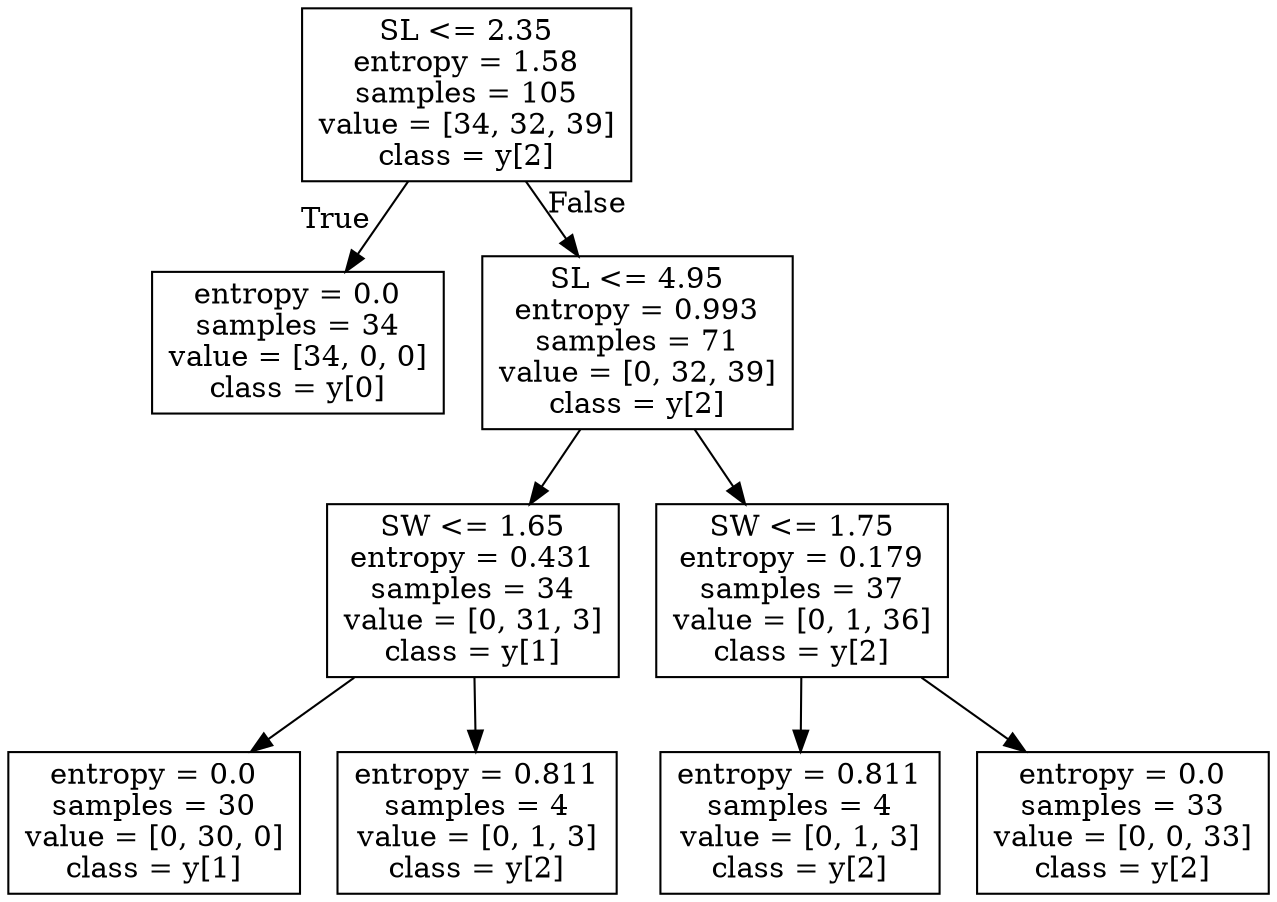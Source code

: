 digraph Tree {
node [shape=box] ;
0 [label="SL <= 2.35\nentropy = 1.58\nsamples = 105\nvalue = [34, 32, 39]\nclass = y[2]"] ;
1 [label="entropy = 0.0\nsamples = 34\nvalue = [34, 0, 0]\nclass = y[0]"] ;
0 -> 1 [labeldistance=2.5, labelangle=45, headlabel="True"] ;
2 [label="SL <= 4.95\nentropy = 0.993\nsamples = 71\nvalue = [0, 32, 39]\nclass = y[2]"] ;
0 -> 2 [labeldistance=2.5, labelangle=-45, headlabel="False"] ;
3 [label="SW <= 1.65\nentropy = 0.431\nsamples = 34\nvalue = [0, 31, 3]\nclass = y[1]"] ;
2 -> 3 ;
4 [label="entropy = 0.0\nsamples = 30\nvalue = [0, 30, 0]\nclass = y[1]"] ;
3 -> 4 ;
5 [label="entropy = 0.811\nsamples = 4\nvalue = [0, 1, 3]\nclass = y[2]"] ;
3 -> 5 ;
6 [label="SW <= 1.75\nentropy = 0.179\nsamples = 37\nvalue = [0, 1, 36]\nclass = y[2]"] ;
2 -> 6 ;
7 [label="entropy = 0.811\nsamples = 4\nvalue = [0, 1, 3]\nclass = y[2]"] ;
6 -> 7 ;
8 [label="entropy = 0.0\nsamples = 33\nvalue = [0, 0, 33]\nclass = y[2]"] ;
6 -> 8 ;
}